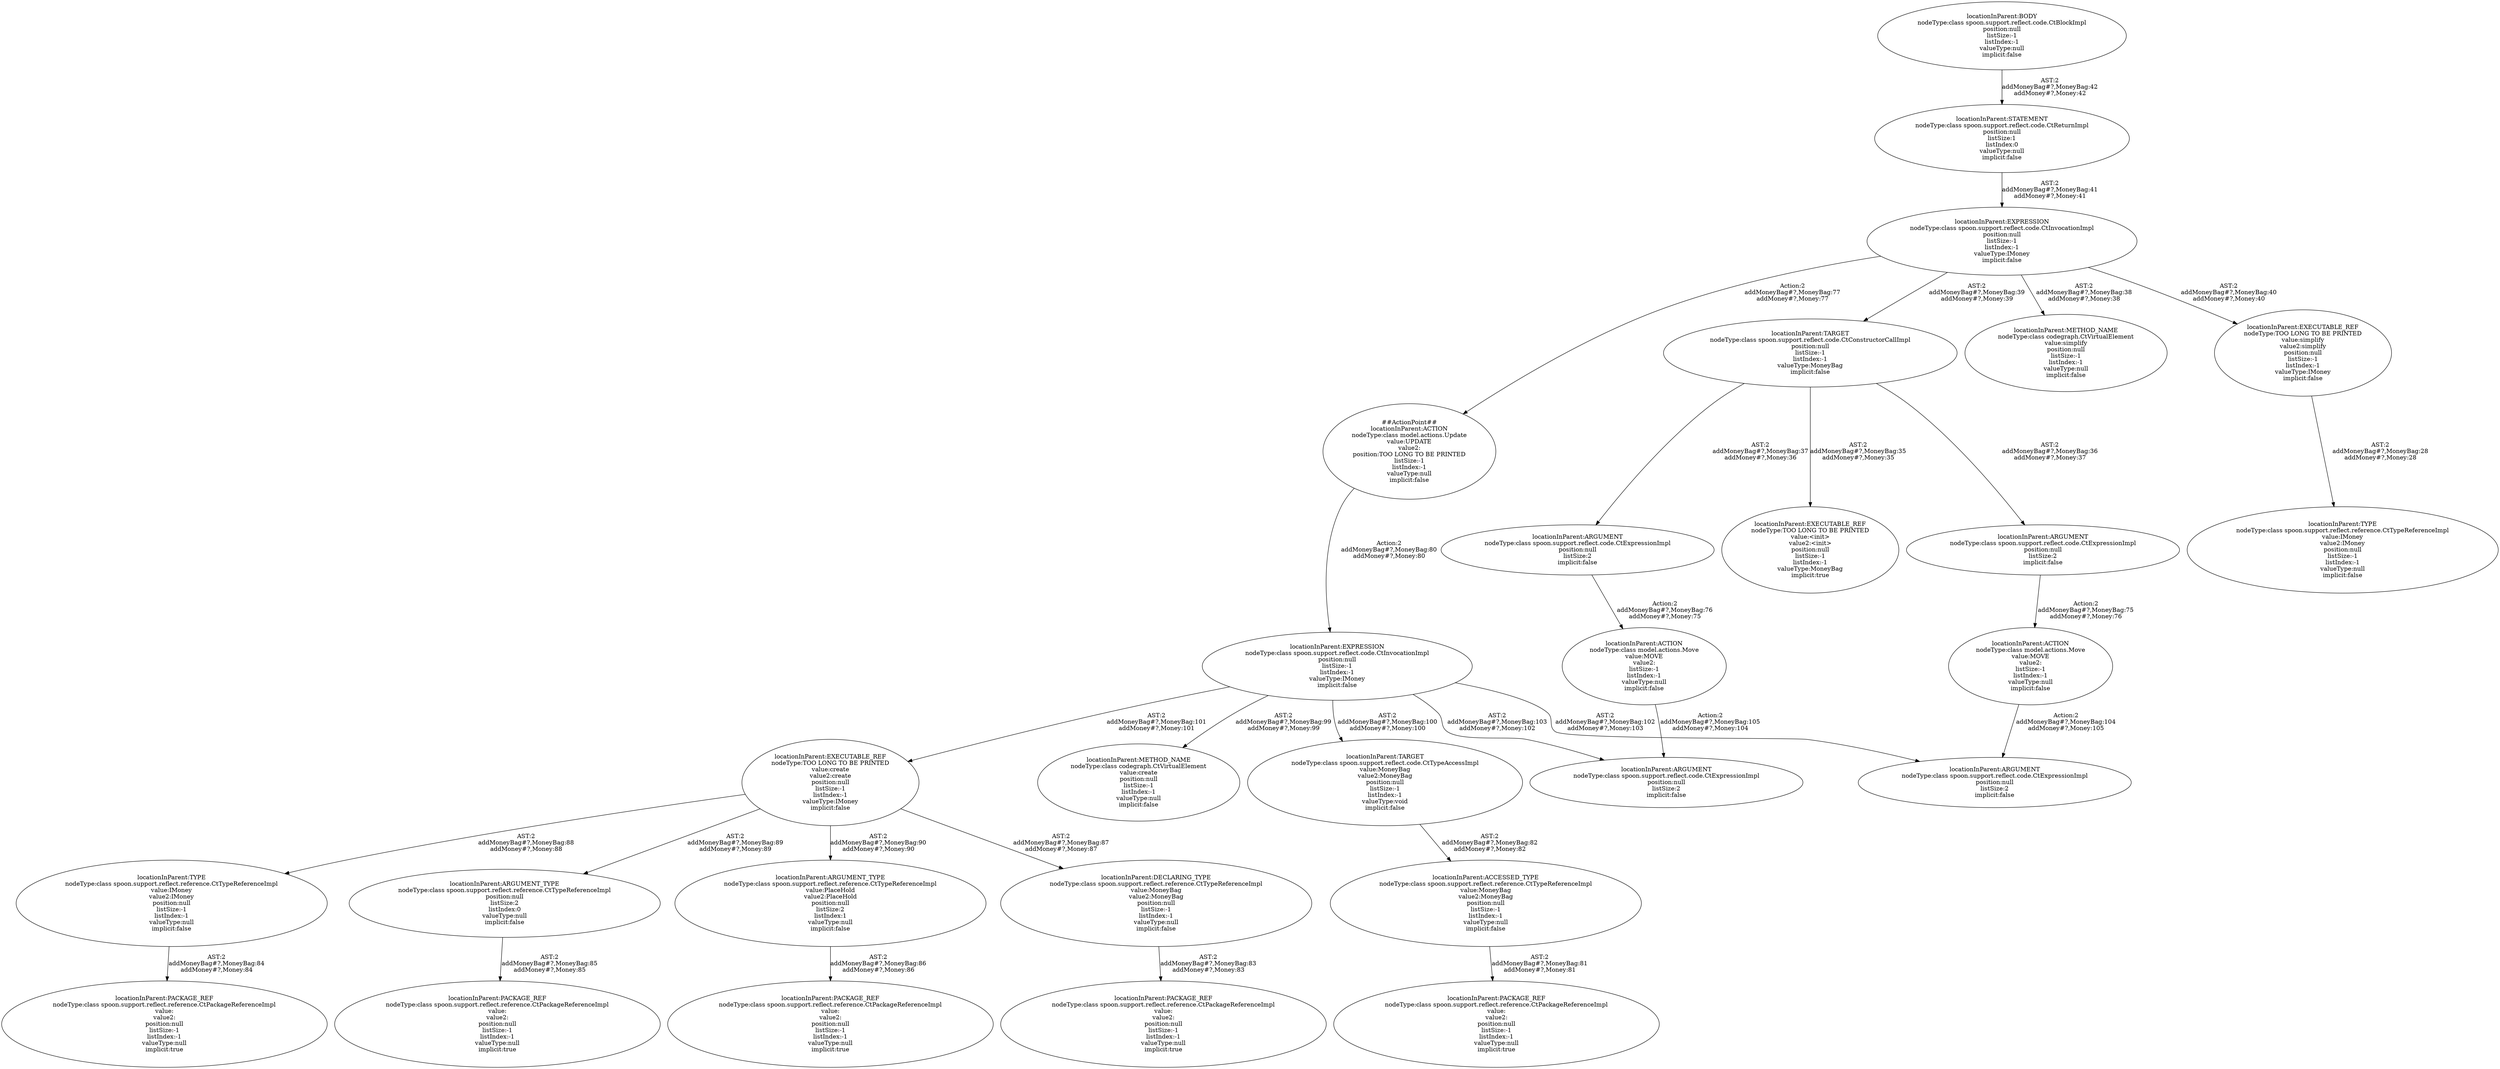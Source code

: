 digraph "Pattern" {
0 [label="##ActionPoint##
locationInParent:ACTION
nodeType:class model.actions.Update
value:UPDATE
value2:
position:TOO LONG TO BE PRINTED
listSize:-1
listIndex:-1
valueType:null
implicit:false" shape=ellipse]
1 [label="locationInParent:EXPRESSION
nodeType:class spoon.support.reflect.code.CtInvocationImpl
position:null
listSize:-1
listIndex:-1
valueType:IMoney
implicit:false" shape=ellipse]
2 [label="locationInParent:STATEMENT
nodeType:class spoon.support.reflect.code.CtReturnImpl
position:null
listSize:1
listIndex:0
valueType:null
implicit:false" shape=ellipse]
3 [label="locationInParent:BODY
nodeType:class spoon.support.reflect.code.CtBlockImpl
position:null
listSize:-1
listIndex:-1
valueType:null
implicit:false" shape=ellipse]
4 [label="locationInParent:METHOD_NAME
nodeType:class codegraph.CtVirtualElement
value:simplify
position:null
listSize:-1
listIndex:-1
valueType:null
implicit:false" shape=ellipse]
5 [label="locationInParent:TARGET
nodeType:class spoon.support.reflect.code.CtConstructorCallImpl
position:null
listSize:-1
listIndex:-1
valueType:MoneyBag
implicit:false" shape=ellipse]
6 [label="locationInParent:EXECUTABLE_REF
nodeType:TOO LONG TO BE PRINTED
value:<init>
value2:<init>
position:null
listSize:-1
listIndex:-1
valueType:MoneyBag
implicit:true" shape=ellipse]
7 [label="locationInParent:ARGUMENT
nodeType:class spoon.support.reflect.code.CtExpressionImpl
position:null
listSize:2
implicit:false" shape=ellipse]
8 [label="locationInParent:ARGUMENT
nodeType:class spoon.support.reflect.code.CtExpressionImpl
position:null
listSize:2
implicit:false" shape=ellipse]
9 [label="locationInParent:EXECUTABLE_REF
nodeType:TOO LONG TO BE PRINTED
value:simplify
value2:simplify
position:null
listSize:-1
listIndex:-1
valueType:IMoney
implicit:false" shape=ellipse]
10 [label="locationInParent:TYPE
nodeType:class spoon.support.reflect.reference.CtTypeReferenceImpl
value:IMoney
value2:IMoney
position:null
listSize:-1
listIndex:-1
valueType:null
implicit:false" shape=ellipse]
11 [label="locationInParent:EXPRESSION
nodeType:class spoon.support.reflect.code.CtInvocationImpl
position:null
listSize:-1
listIndex:-1
valueType:IMoney
implicit:false" shape=ellipse]
12 [label="locationInParent:METHOD_NAME
nodeType:class codegraph.CtVirtualElement
value:create
position:null
listSize:-1
listIndex:-1
valueType:null
implicit:false" shape=ellipse]
13 [label="locationInParent:TARGET
nodeType:class spoon.support.reflect.code.CtTypeAccessImpl
value:MoneyBag
value2:MoneyBag
position:null
listSize:-1
listIndex:-1
valueType:void
implicit:false" shape=ellipse]
14 [label="locationInParent:ACCESSED_TYPE
nodeType:class spoon.support.reflect.reference.CtTypeReferenceImpl
value:MoneyBag
value2:MoneyBag
position:null
listSize:-1
listIndex:-1
valueType:null
implicit:false" shape=ellipse]
15 [label="locationInParent:PACKAGE_REF
nodeType:class spoon.support.reflect.reference.CtPackageReferenceImpl
value:
value2:
position:null
listSize:-1
listIndex:-1
valueType:null
implicit:true" shape=ellipse]
16 [label="locationInParent:EXECUTABLE_REF
nodeType:TOO LONG TO BE PRINTED
value:create
value2:create
position:null
listSize:-1
listIndex:-1
valueType:IMoney
implicit:false" shape=ellipse]
17 [label="locationInParent:DECLARING_TYPE
nodeType:class spoon.support.reflect.reference.CtTypeReferenceImpl
value:MoneyBag
value2:MoneyBag
position:null
listSize:-1
listIndex:-1
valueType:null
implicit:false" shape=ellipse]
18 [label="locationInParent:PACKAGE_REF
nodeType:class spoon.support.reflect.reference.CtPackageReferenceImpl
value:
value2:
position:null
listSize:-1
listIndex:-1
valueType:null
implicit:true" shape=ellipse]
19 [label="locationInParent:TYPE
nodeType:class spoon.support.reflect.reference.CtTypeReferenceImpl
value:IMoney
value2:IMoney
position:null
listSize:-1
listIndex:-1
valueType:null
implicit:false" shape=ellipse]
20 [label="locationInParent:PACKAGE_REF
nodeType:class spoon.support.reflect.reference.CtPackageReferenceImpl
value:
value2:
position:null
listSize:-1
listIndex:-1
valueType:null
implicit:true" shape=ellipse]
21 [label="locationInParent:ARGUMENT_TYPE
nodeType:class spoon.support.reflect.reference.CtTypeReferenceImpl
position:null
listSize:2
listIndex:0
valueType:null
implicit:false" shape=ellipse]
22 [label="locationInParent:PACKAGE_REF
nodeType:class spoon.support.reflect.reference.CtPackageReferenceImpl
value:
value2:
position:null
listSize:-1
listIndex:-1
valueType:null
implicit:true" shape=ellipse]
23 [label="locationInParent:ARGUMENT_TYPE
nodeType:class spoon.support.reflect.reference.CtTypeReferenceImpl
value:PlaceHold
value2:PlaceHold
position:null
listSize:2
listIndex:1
valueType:null
implicit:false" shape=ellipse]
24 [label="locationInParent:PACKAGE_REF
nodeType:class spoon.support.reflect.reference.CtPackageReferenceImpl
value:
value2:
position:null
listSize:-1
listIndex:-1
valueType:null
implicit:true" shape=ellipse]
25 [label="locationInParent:ARGUMENT
nodeType:class spoon.support.reflect.code.CtExpressionImpl
position:null
listSize:2
implicit:false" shape=ellipse]
26 [label="locationInParent:ACTION
nodeType:class model.actions.Move
value:MOVE
value2:
listSize:-1
listIndex:-1
valueType:null
implicit:false" shape=ellipse]
27 [label="locationInParent:ARGUMENT
nodeType:class spoon.support.reflect.code.CtExpressionImpl
position:null
listSize:2
implicit:false" shape=ellipse]
28 [label="locationInParent:ACTION
nodeType:class model.actions.Move
value:MOVE
value2:
listSize:-1
listIndex:-1
valueType:null
implicit:false" shape=ellipse]
0 -> 11 [label="Action:2
addMoneyBag#?,MoneyBag:80
addMoney#?,Money:80"];
1 -> 0 [label="Action:2
addMoneyBag#?,MoneyBag:77
addMoney#?,Money:77"];
1 -> 4 [label="AST:2
addMoneyBag#?,MoneyBag:38
addMoney#?,Money:38"];
1 -> 5 [label="AST:2
addMoneyBag#?,MoneyBag:39
addMoney#?,Money:39"];
1 -> 9 [label="AST:2
addMoneyBag#?,MoneyBag:40
addMoney#?,Money:40"];
2 -> 1 [label="AST:2
addMoneyBag#?,MoneyBag:41
addMoney#?,Money:41"];
3 -> 2 [label="AST:2
addMoneyBag#?,MoneyBag:42
addMoney#?,Money:42"];
5 -> 6 [label="AST:2
addMoneyBag#?,MoneyBag:35
addMoney#?,Money:35"];
5 -> 7 [label="AST:2
addMoneyBag#?,MoneyBag:36
addMoney#?,Money:37"];
5 -> 8 [label="AST:2
addMoneyBag#?,MoneyBag:37
addMoney#?,Money:36"];
7 -> 26 [label="Action:2
addMoneyBag#?,MoneyBag:75
addMoney#?,Money:76"];
8 -> 28 [label="Action:2
addMoneyBag#?,MoneyBag:76
addMoney#?,Money:75"];
9 -> 10 [label="AST:2
addMoneyBag#?,MoneyBag:28
addMoney#?,Money:28"];
11 -> 12 [label="AST:2
addMoneyBag#?,MoneyBag:99
addMoney#?,Money:99"];
11 -> 13 [label="AST:2
addMoneyBag#?,MoneyBag:100
addMoney#?,Money:100"];
11 -> 16 [label="AST:2
addMoneyBag#?,MoneyBag:101
addMoney#?,Money:101"];
11 -> 25 [label="AST:2
addMoneyBag#?,MoneyBag:102
addMoney#?,Money:103"];
11 -> 27 [label="AST:2
addMoneyBag#?,MoneyBag:103
addMoney#?,Money:102"];
13 -> 14 [label="AST:2
addMoneyBag#?,MoneyBag:82
addMoney#?,Money:82"];
14 -> 15 [label="AST:2
addMoneyBag#?,MoneyBag:81
addMoney#?,Money:81"];
16 -> 17 [label="AST:2
addMoneyBag#?,MoneyBag:87
addMoney#?,Money:87"];
16 -> 19 [label="AST:2
addMoneyBag#?,MoneyBag:88
addMoney#?,Money:88"];
16 -> 21 [label="AST:2
addMoneyBag#?,MoneyBag:89
addMoney#?,Money:89"];
16 -> 23 [label="AST:2
addMoneyBag#?,MoneyBag:90
addMoney#?,Money:90"];
17 -> 18 [label="AST:2
addMoneyBag#?,MoneyBag:83
addMoney#?,Money:83"];
19 -> 20 [label="AST:2
addMoneyBag#?,MoneyBag:84
addMoney#?,Money:84"];
21 -> 22 [label="AST:2
addMoneyBag#?,MoneyBag:85
addMoney#?,Money:85"];
23 -> 24 [label="AST:2
addMoneyBag#?,MoneyBag:86
addMoney#?,Money:86"];
26 -> 25 [label="Action:2
addMoneyBag#?,MoneyBag:104
addMoney#?,Money:105"];
28 -> 27 [label="Action:2
addMoneyBag#?,MoneyBag:105
addMoney#?,Money:104"];
}